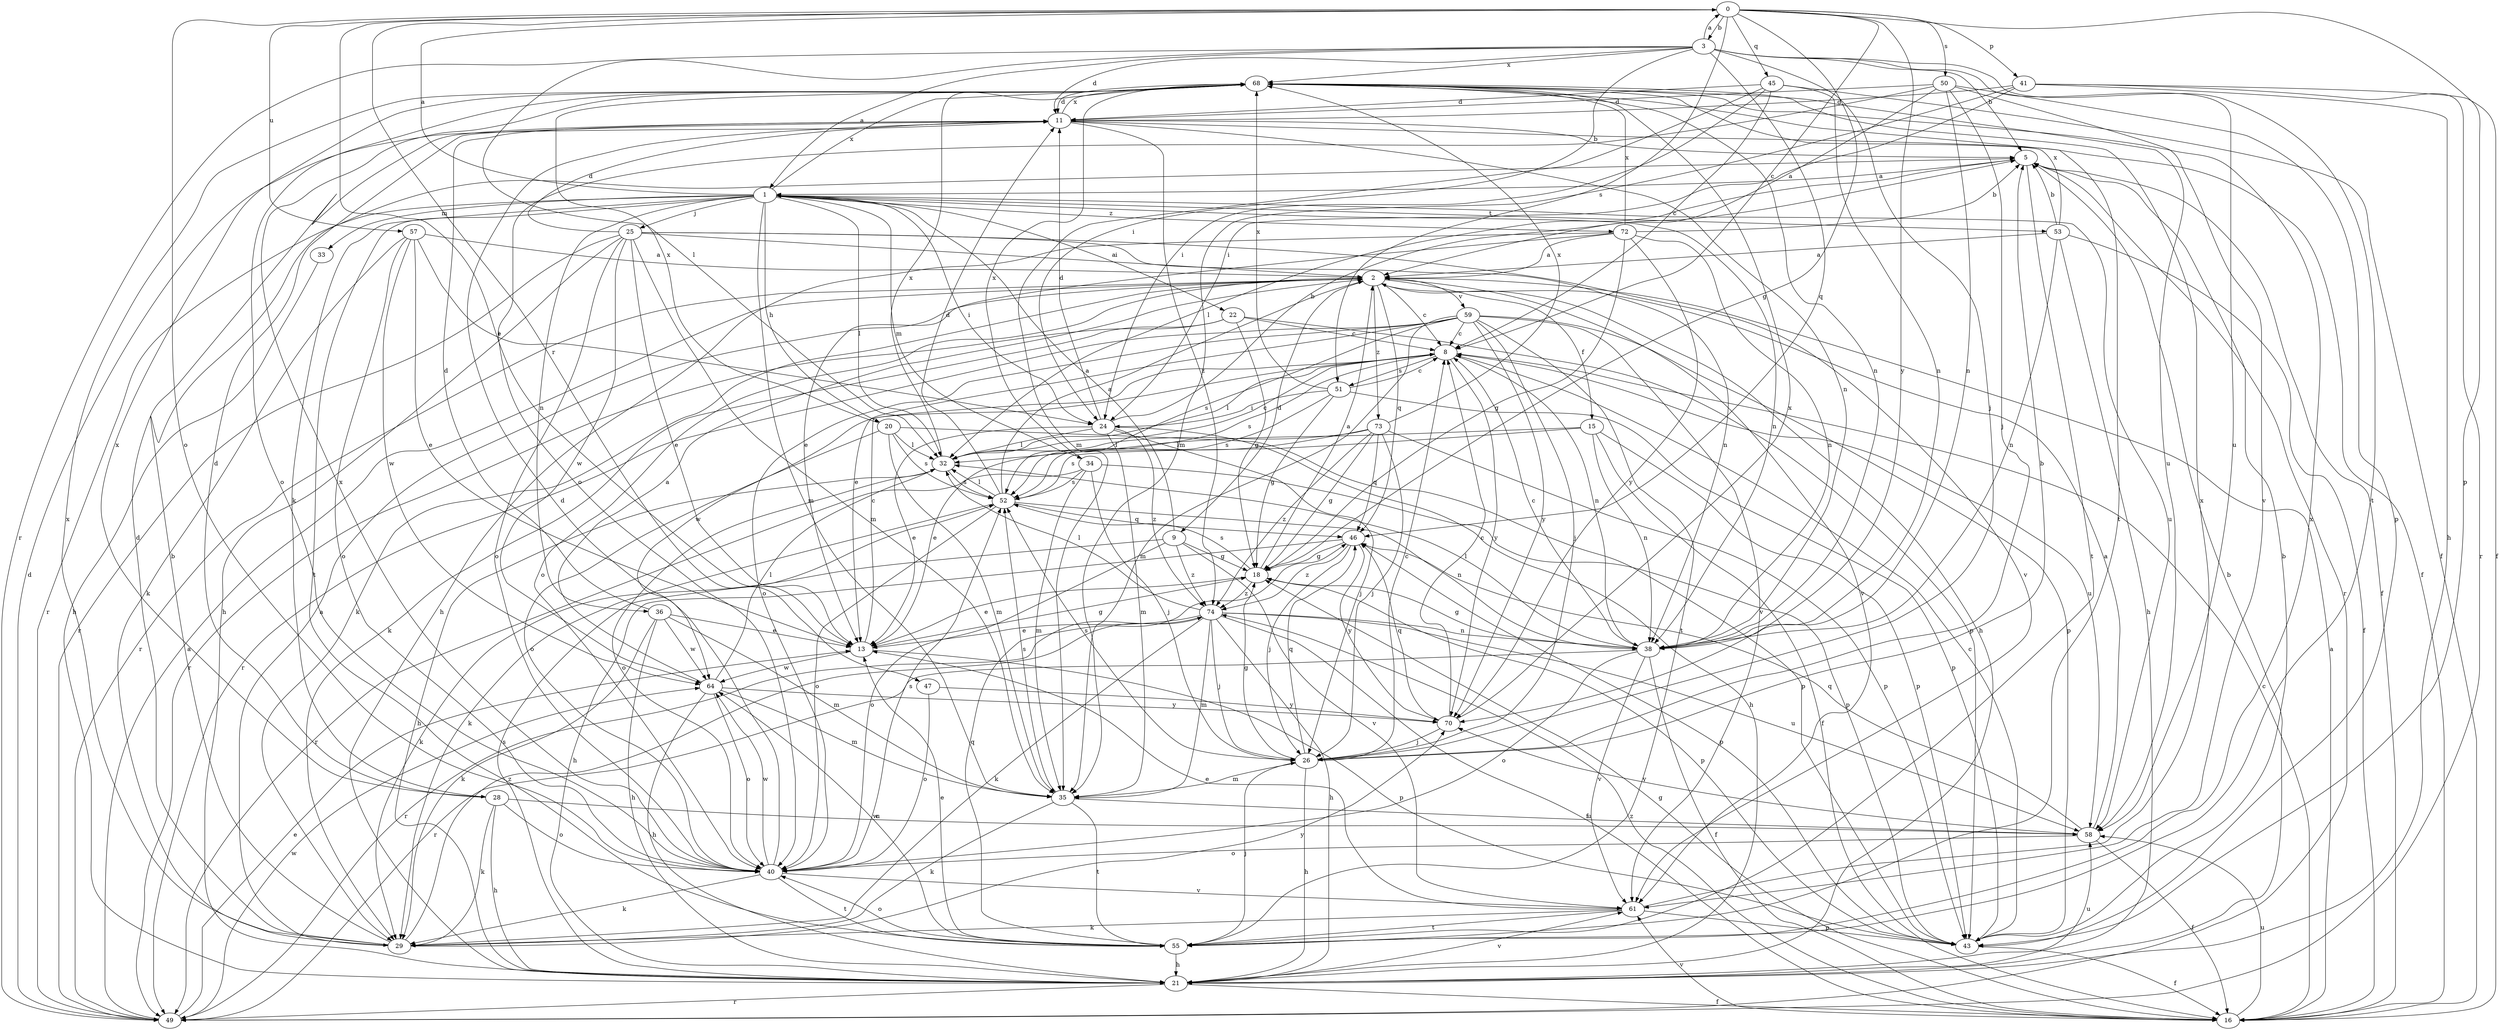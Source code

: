 strict digraph  {
0;
1;
2;
3;
5;
8;
9;
11;
13;
15;
16;
18;
20;
21;
22;
24;
25;
26;
28;
29;
32;
33;
34;
35;
36;
38;
40;
41;
43;
45;
46;
47;
49;
50;
51;
52;
53;
55;
57;
58;
59;
61;
64;
68;
70;
72;
73;
74;
0 -> 3  [label=b];
0 -> 8  [label=c];
0 -> 13  [label=e];
0 -> 18  [label=g];
0 -> 40  [label=o];
0 -> 41  [label=p];
0 -> 43  [label=p];
0 -> 45  [label=q];
0 -> 47  [label=r];
0 -> 50  [label=s];
0 -> 51  [label=s];
0 -> 57  [label=u];
0 -> 70  [label=y];
1 -> 0  [label=a];
1 -> 20  [label=h];
1 -> 22  [label=i];
1 -> 24  [label=i];
1 -> 25  [label=j];
1 -> 28  [label=k];
1 -> 32  [label=l];
1 -> 33  [label=m];
1 -> 34  [label=m];
1 -> 35  [label=m];
1 -> 36  [label=n];
1 -> 38  [label=n];
1 -> 49  [label=r];
1 -> 53  [label=t];
1 -> 55  [label=t];
1 -> 58  [label=u];
1 -> 68  [label=x];
1 -> 72  [label=z];
2 -> 8  [label=c];
2 -> 9  [label=d];
2 -> 15  [label=f];
2 -> 21  [label=h];
2 -> 29  [label=k];
2 -> 40  [label=o];
2 -> 46  [label=q];
2 -> 49  [label=r];
2 -> 59  [label=v];
2 -> 61  [label=v];
2 -> 73  [label=z];
3 -> 0  [label=a];
3 -> 1  [label=a];
3 -> 5  [label=b];
3 -> 11  [label=d];
3 -> 24  [label=i];
3 -> 26  [label=j];
3 -> 32  [label=l];
3 -> 46  [label=q];
3 -> 49  [label=r];
3 -> 55  [label=t];
3 -> 58  [label=u];
3 -> 68  [label=x];
5 -> 1  [label=a];
5 -> 16  [label=f];
5 -> 32  [label=l];
5 -> 49  [label=r];
5 -> 55  [label=t];
8 -> 32  [label=l];
8 -> 38  [label=n];
8 -> 51  [label=s];
8 -> 52  [label=s];
8 -> 58  [label=u];
8 -> 64  [label=w];
8 -> 70  [label=y];
9 -> 1  [label=a];
9 -> 18  [label=g];
9 -> 29  [label=k];
9 -> 40  [label=o];
9 -> 61  [label=v];
9 -> 74  [label=z];
11 -> 5  [label=b];
11 -> 16  [label=f];
11 -> 38  [label=n];
11 -> 68  [label=x];
11 -> 74  [label=z];
13 -> 8  [label=c];
13 -> 18  [label=g];
13 -> 43  [label=p];
13 -> 64  [label=w];
15 -> 16  [label=f];
15 -> 32  [label=l];
15 -> 38  [label=n];
15 -> 43  [label=p];
15 -> 52  [label=s];
16 -> 2  [label=a];
16 -> 8  [label=c];
16 -> 18  [label=g];
16 -> 58  [label=u];
16 -> 61  [label=v];
16 -> 74  [label=z];
18 -> 2  [label=a];
18 -> 13  [label=e];
18 -> 43  [label=p];
18 -> 52  [label=s];
18 -> 74  [label=z];
20 -> 32  [label=l];
20 -> 35  [label=m];
20 -> 40  [label=o];
20 -> 43  [label=p];
20 -> 52  [label=s];
20 -> 68  [label=x];
21 -> 5  [label=b];
21 -> 16  [label=f];
21 -> 49  [label=r];
21 -> 52  [label=s];
21 -> 58  [label=u];
21 -> 61  [label=v];
22 -> 8  [label=c];
22 -> 18  [label=g];
22 -> 29  [label=k];
22 -> 43  [label=p];
22 -> 49  [label=r];
24 -> 5  [label=b];
24 -> 11  [label=d];
24 -> 13  [label=e];
24 -> 21  [label=h];
24 -> 26  [label=j];
24 -> 32  [label=l];
24 -> 35  [label=m];
24 -> 74  [label=z];
25 -> 2  [label=a];
25 -> 11  [label=d];
25 -> 13  [label=e];
25 -> 21  [label=h];
25 -> 35  [label=m];
25 -> 38  [label=n];
25 -> 40  [label=o];
25 -> 49  [label=r];
25 -> 61  [label=v];
25 -> 64  [label=w];
26 -> 5  [label=b];
26 -> 8  [label=c];
26 -> 18  [label=g];
26 -> 21  [label=h];
26 -> 35  [label=m];
26 -> 46  [label=q];
26 -> 52  [label=s];
28 -> 11  [label=d];
28 -> 21  [label=h];
28 -> 29  [label=k];
28 -> 40  [label=o];
28 -> 58  [label=u];
28 -> 68  [label=x];
29 -> 2  [label=a];
29 -> 5  [label=b];
29 -> 11  [label=d];
29 -> 68  [label=x];
29 -> 70  [label=y];
29 -> 74  [label=z];
32 -> 8  [label=c];
32 -> 21  [label=h];
32 -> 40  [label=o];
32 -> 52  [label=s];
32 -> 68  [label=x];
33 -> 21  [label=h];
34 -> 26  [label=j];
34 -> 35  [label=m];
34 -> 43  [label=p];
34 -> 49  [label=r];
34 -> 52  [label=s];
34 -> 68  [label=x];
35 -> 29  [label=k];
35 -> 52  [label=s];
35 -> 55  [label=t];
35 -> 58  [label=u];
36 -> 11  [label=d];
36 -> 13  [label=e];
36 -> 21  [label=h];
36 -> 29  [label=k];
36 -> 35  [label=m];
36 -> 64  [label=w];
38 -> 8  [label=c];
38 -> 16  [label=f];
38 -> 18  [label=g];
38 -> 32  [label=l];
38 -> 40  [label=o];
38 -> 49  [label=r];
38 -> 61  [label=v];
40 -> 11  [label=d];
40 -> 29  [label=k];
40 -> 52  [label=s];
40 -> 55  [label=t];
40 -> 61  [label=v];
40 -> 64  [label=w];
40 -> 68  [label=x];
41 -> 11  [label=d];
41 -> 16  [label=f];
41 -> 21  [label=h];
41 -> 24  [label=i];
41 -> 35  [label=m];
41 -> 49  [label=r];
43 -> 5  [label=b];
43 -> 8  [label=c];
43 -> 16  [label=f];
45 -> 8  [label=c];
45 -> 11  [label=d];
45 -> 16  [label=f];
45 -> 24  [label=i];
45 -> 35  [label=m];
45 -> 38  [label=n];
46 -> 18  [label=g];
46 -> 21  [label=h];
46 -> 26  [label=j];
46 -> 43  [label=p];
46 -> 70  [label=y];
46 -> 74  [label=z];
47 -> 40  [label=o];
47 -> 70  [label=y];
49 -> 2  [label=a];
49 -> 11  [label=d];
49 -> 13  [label=e];
49 -> 64  [label=w];
50 -> 2  [label=a];
50 -> 11  [label=d];
50 -> 26  [label=j];
50 -> 38  [label=n];
50 -> 40  [label=o];
50 -> 43  [label=p];
50 -> 61  [label=v];
51 -> 8  [label=c];
51 -> 18  [label=g];
51 -> 24  [label=i];
51 -> 43  [label=p];
51 -> 52  [label=s];
51 -> 68  [label=x];
52 -> 2  [label=a];
52 -> 11  [label=d];
52 -> 29  [label=k];
52 -> 32  [label=l];
52 -> 38  [label=n];
52 -> 40  [label=o];
52 -> 46  [label=q];
53 -> 2  [label=a];
53 -> 5  [label=b];
53 -> 16  [label=f];
53 -> 21  [label=h];
53 -> 38  [label=n];
53 -> 68  [label=x];
55 -> 13  [label=e];
55 -> 21  [label=h];
55 -> 26  [label=j];
55 -> 40  [label=o];
55 -> 46  [label=q];
55 -> 64  [label=w];
55 -> 68  [label=x];
57 -> 2  [label=a];
57 -> 13  [label=e];
57 -> 24  [label=i];
57 -> 29  [label=k];
57 -> 40  [label=o];
57 -> 64  [label=w];
58 -> 2  [label=a];
58 -> 16  [label=f];
58 -> 40  [label=o];
58 -> 46  [label=q];
58 -> 70  [label=y];
59 -> 8  [label=c];
59 -> 13  [label=e];
59 -> 26  [label=j];
59 -> 35  [label=m];
59 -> 40  [label=o];
59 -> 43  [label=p];
59 -> 49  [label=r];
59 -> 52  [label=s];
59 -> 55  [label=t];
59 -> 61  [label=v];
59 -> 70  [label=y];
61 -> 13  [label=e];
61 -> 29  [label=k];
61 -> 43  [label=p];
61 -> 55  [label=t];
61 -> 68  [label=x];
64 -> 2  [label=a];
64 -> 21  [label=h];
64 -> 32  [label=l];
64 -> 35  [label=m];
64 -> 40  [label=o];
64 -> 70  [label=y];
68 -> 11  [label=d];
68 -> 38  [label=n];
68 -> 40  [label=o];
68 -> 55  [label=t];
68 -> 58  [label=u];
70 -> 8  [label=c];
70 -> 26  [label=j];
70 -> 46  [label=q];
70 -> 68  [label=x];
72 -> 2  [label=a];
72 -> 5  [label=b];
72 -> 13  [label=e];
72 -> 18  [label=g];
72 -> 21  [label=h];
72 -> 38  [label=n];
72 -> 68  [label=x];
72 -> 70  [label=y];
73 -> 13  [label=e];
73 -> 18  [label=g];
73 -> 26  [label=j];
73 -> 32  [label=l];
73 -> 43  [label=p];
73 -> 46  [label=q];
73 -> 68  [label=x];
73 -> 74  [label=z];
74 -> 13  [label=e];
74 -> 16  [label=f];
74 -> 21  [label=h];
74 -> 26  [label=j];
74 -> 29  [label=k];
74 -> 32  [label=l];
74 -> 35  [label=m];
74 -> 38  [label=n];
74 -> 49  [label=r];
74 -> 58  [label=u];
}
